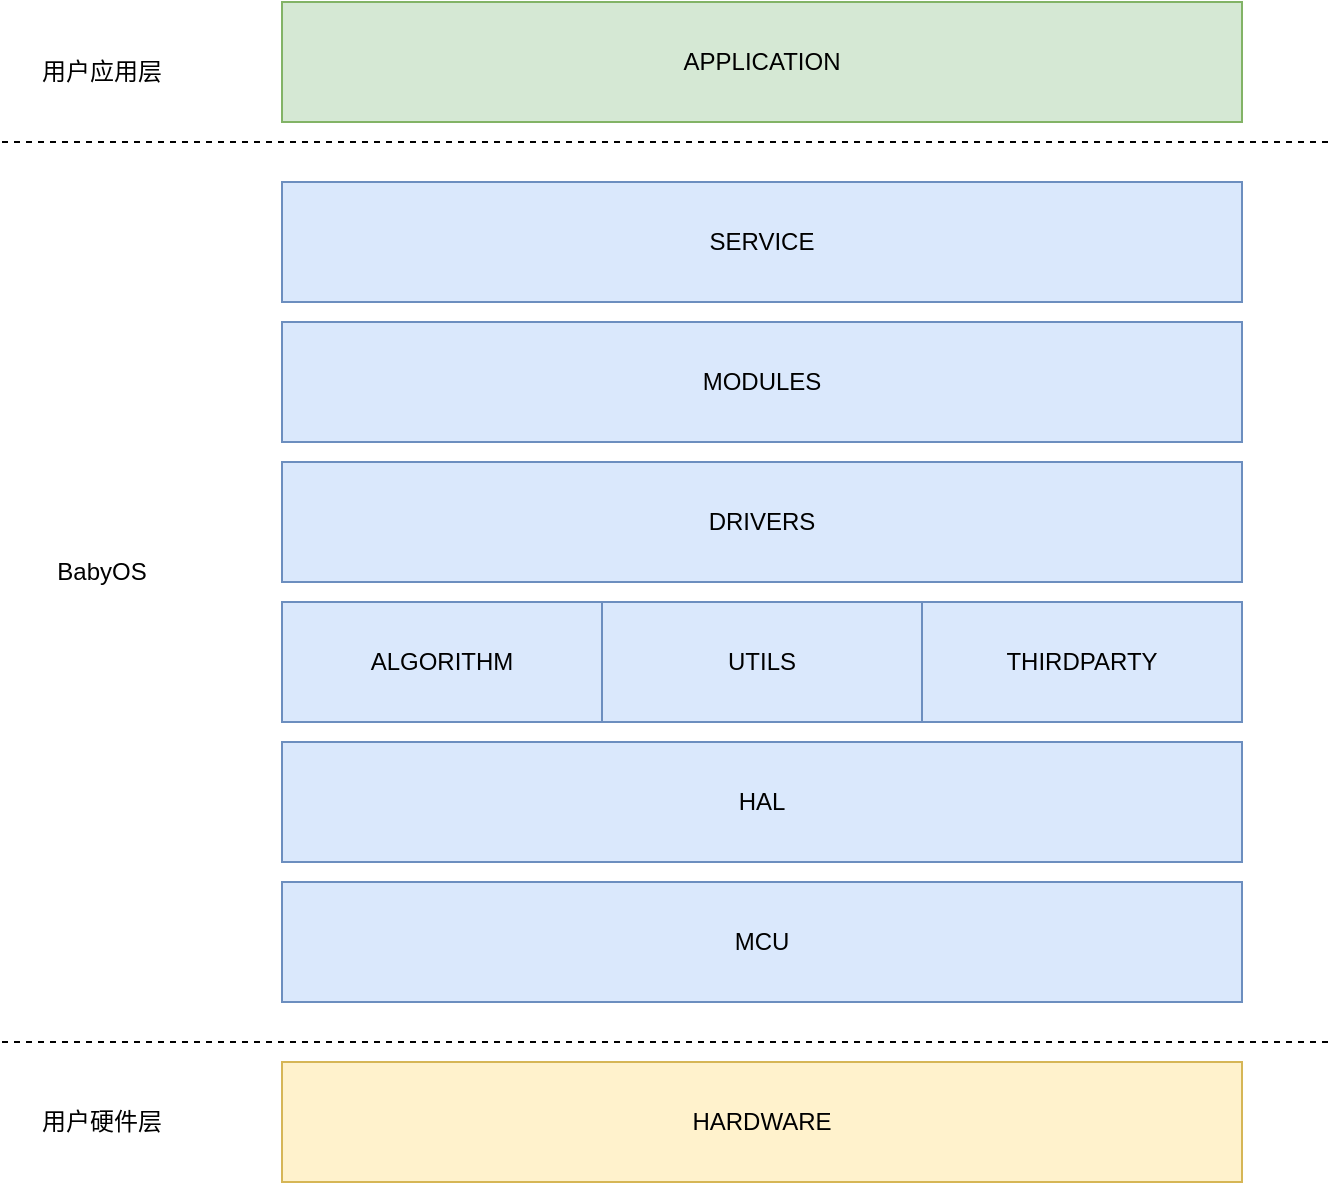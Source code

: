 <mxfile>
    <diagram id="8CY07Xyh16mGcQ3bJs_j" name="第 1 页">
        <mxGraphModel dx="723" dy="395" grid="1" gridSize="10" guides="1" tooltips="1" connect="1" arrows="1" fold="1" page="1" pageScale="1" pageWidth="827" pageHeight="1169" math="0" shadow="0">
            <root>
                <mxCell id="0"/>
                <mxCell id="1" parent="0"/>
                <mxCell id="3" value="" style="endArrow=none;html=1;dashed=1;" parent="1" edge="1">
                    <mxGeometry width="50" height="50" relative="1" as="geometry">
                        <mxPoint x="30" y="960" as="sourcePoint"/>
                        <mxPoint x="695" y="960" as="targetPoint"/>
                    </mxGeometry>
                </mxCell>
                <mxCell id="9" value="MCU" style="rounded=0;whiteSpace=wrap;html=1;fillColor=#dae8fc;strokeColor=#6c8ebf;" parent="1" vertex="1">
                    <mxGeometry x="170" y="880" width="480" height="60" as="geometry"/>
                </mxCell>
                <mxCell id="11" value="HAL" style="rounded=0;whiteSpace=wrap;html=1;fillColor=#dae8fc;strokeColor=#6c8ebf;" parent="1" vertex="1">
                    <mxGeometry x="170" y="810" width="480" height="60" as="geometry"/>
                </mxCell>
                <mxCell id="13" value="UTILS" style="rounded=0;whiteSpace=wrap;html=1;fillColor=#dae8fc;strokeColor=#6c8ebf;" parent="1" vertex="1">
                    <mxGeometry x="330" y="740" width="160" height="60" as="geometry"/>
                </mxCell>
                <mxCell id="14" value="ALGORITHM" style="rounded=0;whiteSpace=wrap;html=1;fillColor=#dae8fc;strokeColor=#6c8ebf;" parent="1" vertex="1">
                    <mxGeometry x="170" y="740" width="160" height="60" as="geometry"/>
                </mxCell>
                <mxCell id="16" value="DRIVERS" style="rounded=0;whiteSpace=wrap;html=1;fillColor=#dae8fc;strokeColor=#6c8ebf;" vertex="1" parent="1">
                    <mxGeometry x="170" y="670" width="480" height="60" as="geometry"/>
                </mxCell>
                <mxCell id="17" value="MODULES" style="rounded=0;whiteSpace=wrap;html=1;fillColor=#dae8fc;strokeColor=#6c8ebf;" vertex="1" parent="1">
                    <mxGeometry x="170" y="600" width="480" height="60" as="geometry"/>
                </mxCell>
                <mxCell id="18" value="SERVICE" style="rounded=0;whiteSpace=wrap;html=1;fillColor=#dae8fc;strokeColor=#6c8ebf;" vertex="1" parent="1">
                    <mxGeometry x="170" y="530" width="480" height="60" as="geometry"/>
                </mxCell>
                <mxCell id="19" value="THIRDPARTY" style="rounded=0;whiteSpace=wrap;html=1;fillColor=#dae8fc;strokeColor=#6c8ebf;" vertex="1" parent="1">
                    <mxGeometry x="490" y="740" width="160" height="60" as="geometry"/>
                </mxCell>
                <mxCell id="20" value="" style="endArrow=none;html=1;dashed=1;" edge="1" parent="1">
                    <mxGeometry width="50" height="50" relative="1" as="geometry">
                        <mxPoint x="30" y="510" as="sourcePoint"/>
                        <mxPoint x="695" y="510" as="targetPoint"/>
                    </mxGeometry>
                </mxCell>
                <mxCell id="21" value="APPLICATION" style="rounded=0;whiteSpace=wrap;html=1;fillColor=#d5e8d4;strokeColor=#82b366;" vertex="1" parent="1">
                    <mxGeometry x="170" y="440" width="480" height="60" as="geometry"/>
                </mxCell>
                <mxCell id="22" value="HARDWARE" style="rounded=0;whiteSpace=wrap;html=1;fillColor=#fff2cc;strokeColor=#d6b656;" vertex="1" parent="1">
                    <mxGeometry x="170" y="970" width="480" height="60" as="geometry"/>
                </mxCell>
                <mxCell id="23" value="用户应用层" style="text;strokeColor=none;align=center;fillColor=none;html=1;verticalAlign=middle;whiteSpace=wrap;rounded=0;" vertex="1" parent="1">
                    <mxGeometry x="40" y="460" width="80" height="30" as="geometry"/>
                </mxCell>
                <mxCell id="24" value="BabyOS" style="text;strokeColor=none;align=center;fillColor=none;html=1;verticalAlign=middle;whiteSpace=wrap;rounded=0;" vertex="1" parent="1">
                    <mxGeometry x="40" y="710" width="80" height="30" as="geometry"/>
                </mxCell>
                <mxCell id="25" value="用户硬件层" style="text;strokeColor=none;align=center;fillColor=none;html=1;verticalAlign=middle;whiteSpace=wrap;rounded=0;" vertex="1" parent="1">
                    <mxGeometry x="40" y="985" width="80" height="30" as="geometry"/>
                </mxCell>
            </root>
        </mxGraphModel>
    </diagram>
</mxfile>